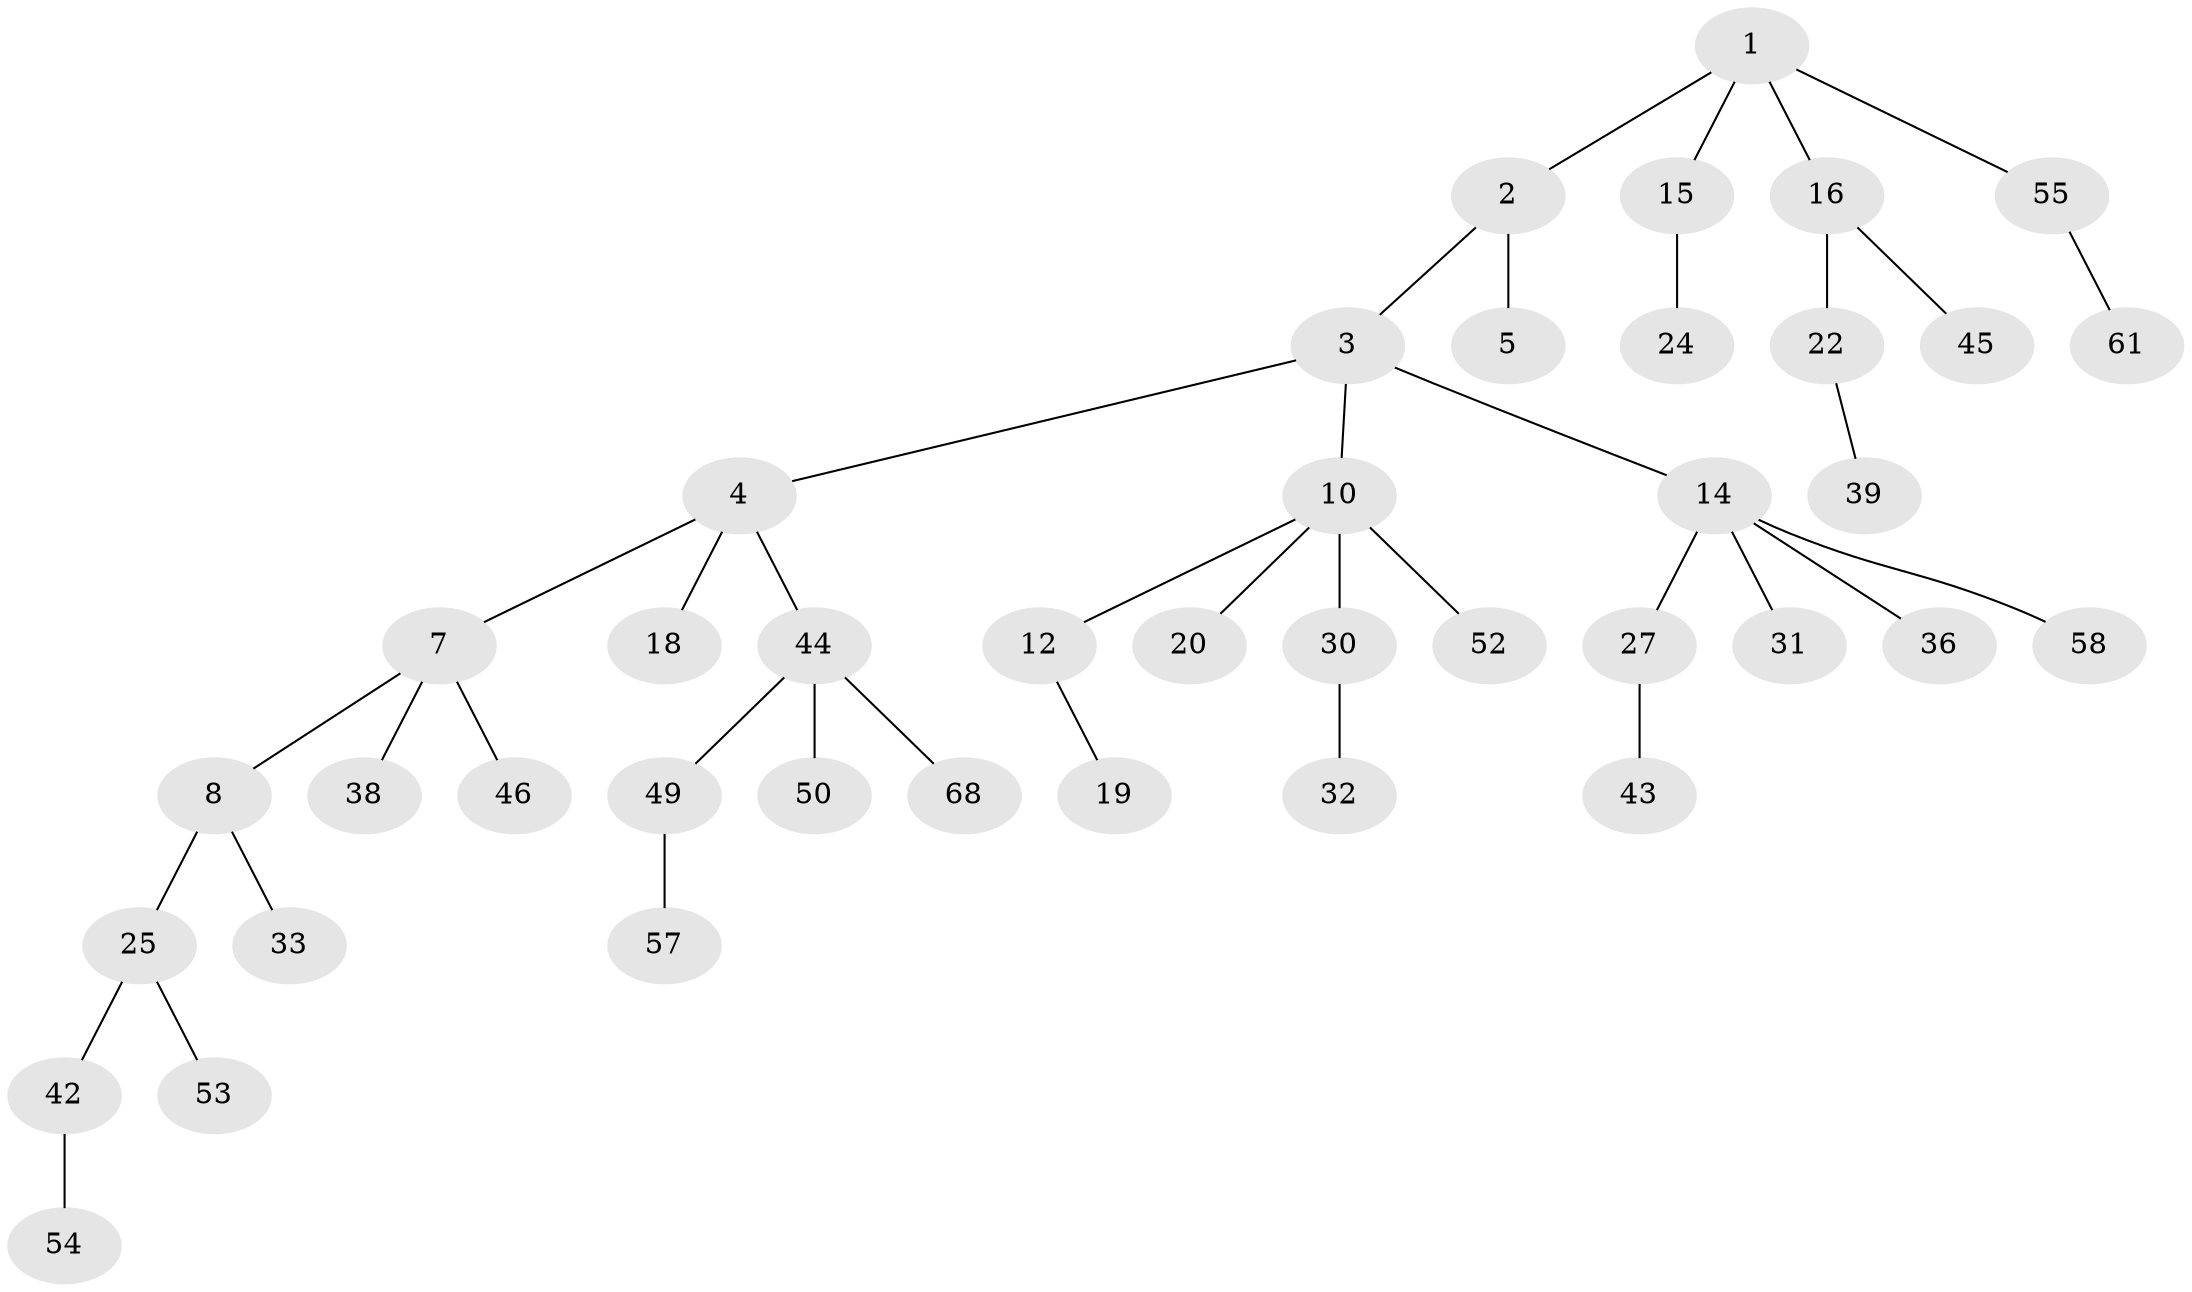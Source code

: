 // original degree distribution, {5: 0.04411764705882353, 3: 0.16176470588235295, 2: 0.2647058823529412, 1: 0.47058823529411764, 4: 0.04411764705882353, 6: 0.014705882352941176}
// Generated by graph-tools (version 1.1) at 2025/42/03/06/25 10:42:06]
// undirected, 41 vertices, 40 edges
graph export_dot {
graph [start="1"]
  node [color=gray90,style=filled];
  1 [super="+26"];
  2;
  3 [super="+9"];
  4 [super="+6"];
  5 [super="+21"];
  7 [super="+11"];
  8 [super="+17"];
  10 [super="+13"];
  12;
  14 [super="+23"];
  15 [super="+62"];
  16 [super="+40"];
  18 [super="+56"];
  19 [super="+29"];
  20;
  22 [super="+28"];
  24 [super="+51"];
  25 [super="+37"];
  27;
  30 [super="+35"];
  31;
  32 [super="+60"];
  33 [super="+34"];
  36 [super="+66"];
  38 [super="+48"];
  39 [super="+41"];
  42 [super="+65"];
  43 [super="+59"];
  44 [super="+67"];
  45 [super="+47"];
  46;
  49 [super="+63"];
  50;
  52;
  53;
  54;
  55 [super="+64"];
  57;
  58;
  61;
  68;
  1 -- 2;
  1 -- 15;
  1 -- 16;
  1 -- 55;
  2 -- 3;
  2 -- 5;
  3 -- 4;
  3 -- 10;
  3 -- 14;
  4 -- 7;
  4 -- 18;
  4 -- 44;
  7 -- 8;
  7 -- 46;
  7 -- 38;
  8 -- 33;
  8 -- 25;
  10 -- 12;
  10 -- 20;
  10 -- 30;
  10 -- 52;
  12 -- 19;
  14 -- 27;
  14 -- 31;
  14 -- 58;
  14 -- 36;
  15 -- 24;
  16 -- 22;
  16 -- 45;
  22 -- 39;
  25 -- 42;
  25 -- 53;
  27 -- 43;
  30 -- 32;
  42 -- 54;
  44 -- 49;
  44 -- 50;
  44 -- 68;
  49 -- 57;
  55 -- 61;
}
